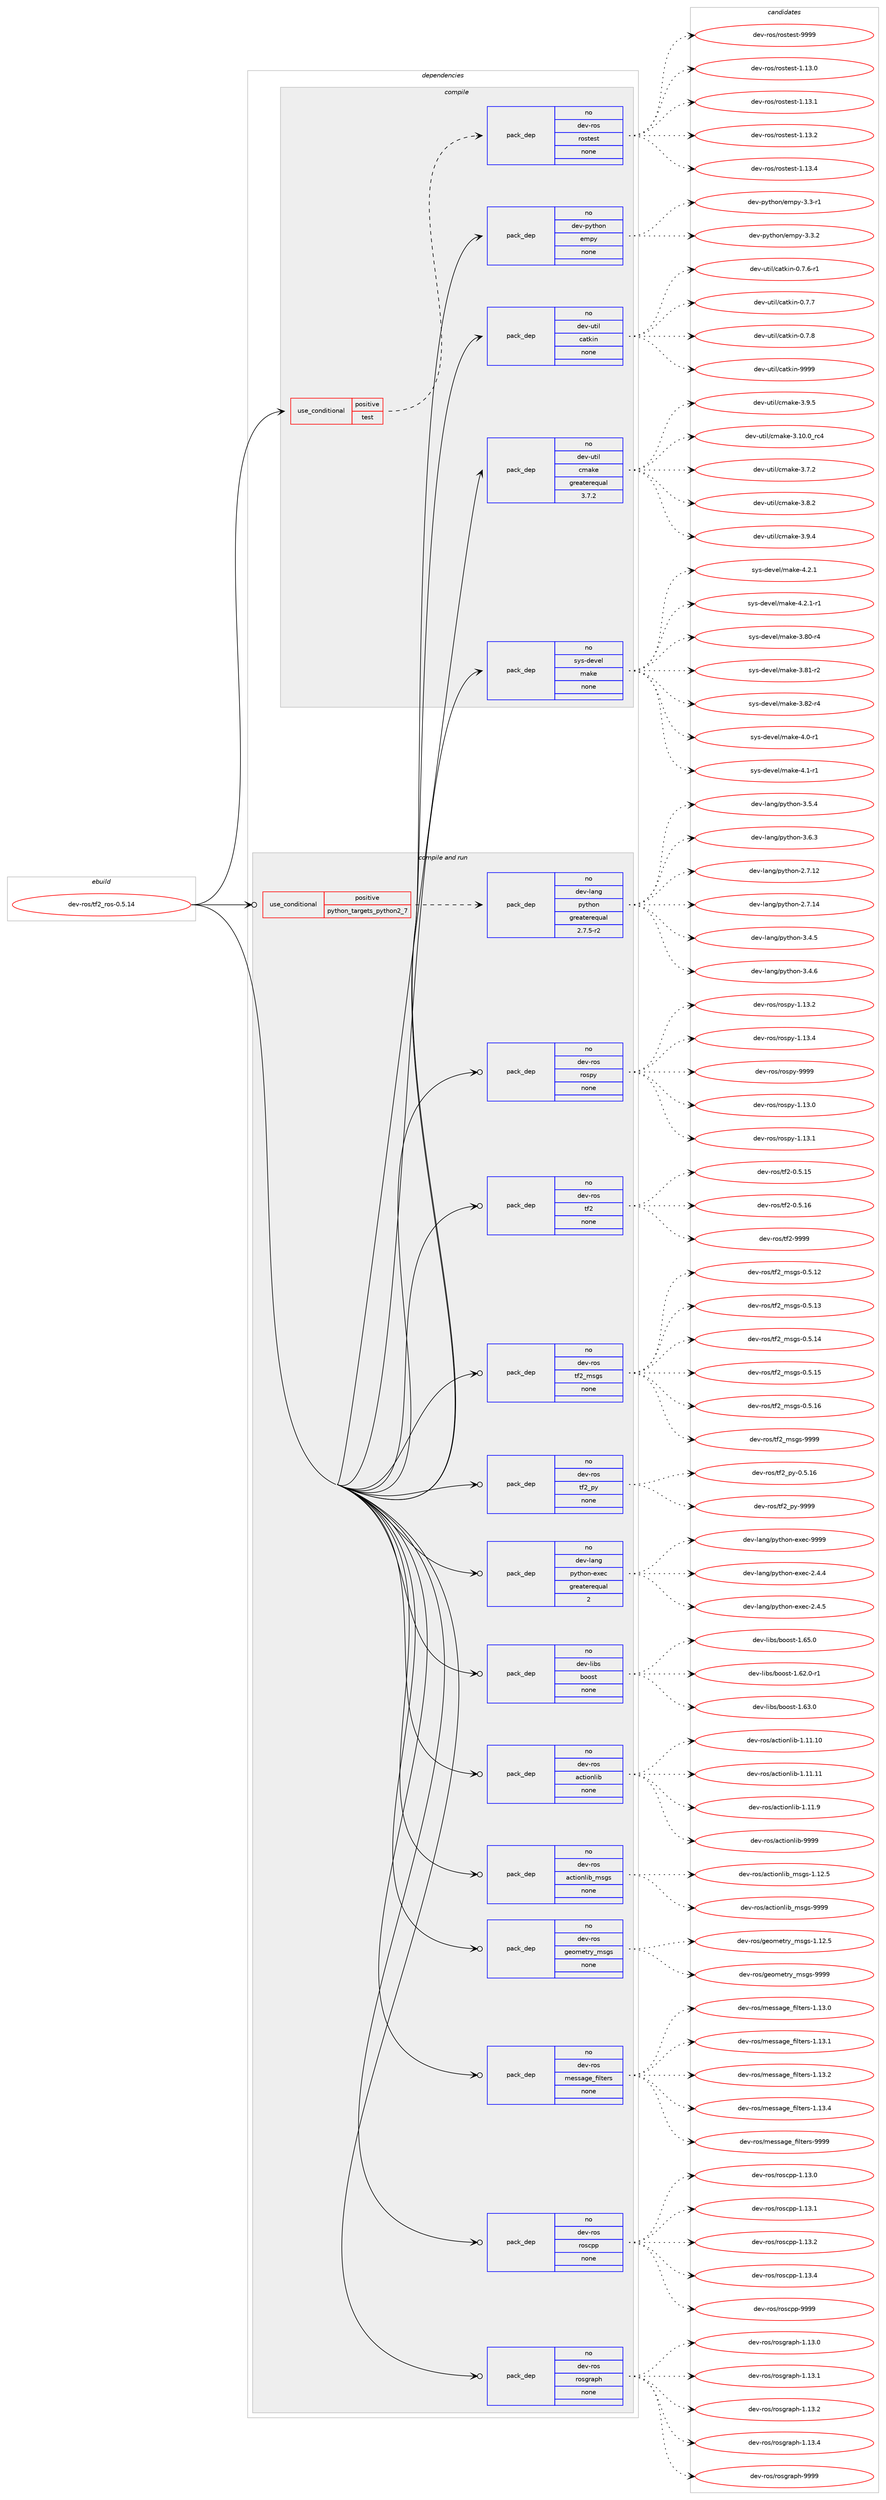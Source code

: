 digraph prolog {

# *************
# Graph options
# *************

newrank=true;
concentrate=true;
compound=true;
graph [rankdir=LR,fontname=Helvetica,fontsize=10,ranksep=1.5];#, ranksep=2.5, nodesep=0.2];
edge  [arrowhead=vee];
node  [fontname=Helvetica,fontsize=10];

# **********
# The ebuild
# **********

subgraph cluster_leftcol {
color=gray;
rank=same;
label=<<i>ebuild</i>>;
id [label="dev-ros/tf2_ros-0.5.14", color=red, width=4, href="../dev-ros/tf2_ros-0.5.14.svg"];
}

# ****************
# The dependencies
# ****************

subgraph cluster_midcol {
color=gray;
label=<<i>dependencies</i>>;
subgraph cluster_compile {
fillcolor="#eeeeee";
style=filled;
label=<<i>compile</i>>;
subgraph cond47895 {
dependency217944 [label=<<TABLE BORDER="0" CELLBORDER="1" CELLSPACING="0" CELLPADDING="4"><TR><TD ROWSPAN="3" CELLPADDING="10">use_conditional</TD></TR><TR><TD>positive</TD></TR><TR><TD>test</TD></TR></TABLE>>, shape=none, color=red];
subgraph pack166059 {
dependency217945 [label=<<TABLE BORDER="0" CELLBORDER="1" CELLSPACING="0" CELLPADDING="4" WIDTH="220"><TR><TD ROWSPAN="6" CELLPADDING="30">pack_dep</TD></TR><TR><TD WIDTH="110">no</TD></TR><TR><TD>dev-ros</TD></TR><TR><TD>rostest</TD></TR><TR><TD>none</TD></TR><TR><TD></TD></TR></TABLE>>, shape=none, color=blue];
}
dependency217944:e -> dependency217945:w [weight=20,style="dashed",arrowhead="vee"];
}
id:e -> dependency217944:w [weight=20,style="solid",arrowhead="vee"];
subgraph pack166060 {
dependency217946 [label=<<TABLE BORDER="0" CELLBORDER="1" CELLSPACING="0" CELLPADDING="4" WIDTH="220"><TR><TD ROWSPAN="6" CELLPADDING="30">pack_dep</TD></TR><TR><TD WIDTH="110">no</TD></TR><TR><TD>dev-python</TD></TR><TR><TD>empy</TD></TR><TR><TD>none</TD></TR><TR><TD></TD></TR></TABLE>>, shape=none, color=blue];
}
id:e -> dependency217946:w [weight=20,style="solid",arrowhead="vee"];
subgraph pack166061 {
dependency217947 [label=<<TABLE BORDER="0" CELLBORDER="1" CELLSPACING="0" CELLPADDING="4" WIDTH="220"><TR><TD ROWSPAN="6" CELLPADDING="30">pack_dep</TD></TR><TR><TD WIDTH="110">no</TD></TR><TR><TD>dev-util</TD></TR><TR><TD>catkin</TD></TR><TR><TD>none</TD></TR><TR><TD></TD></TR></TABLE>>, shape=none, color=blue];
}
id:e -> dependency217947:w [weight=20,style="solid",arrowhead="vee"];
subgraph pack166062 {
dependency217948 [label=<<TABLE BORDER="0" CELLBORDER="1" CELLSPACING="0" CELLPADDING="4" WIDTH="220"><TR><TD ROWSPAN="6" CELLPADDING="30">pack_dep</TD></TR><TR><TD WIDTH="110">no</TD></TR><TR><TD>dev-util</TD></TR><TR><TD>cmake</TD></TR><TR><TD>greaterequal</TD></TR><TR><TD>3.7.2</TD></TR></TABLE>>, shape=none, color=blue];
}
id:e -> dependency217948:w [weight=20,style="solid",arrowhead="vee"];
subgraph pack166063 {
dependency217949 [label=<<TABLE BORDER="0" CELLBORDER="1" CELLSPACING="0" CELLPADDING="4" WIDTH="220"><TR><TD ROWSPAN="6" CELLPADDING="30">pack_dep</TD></TR><TR><TD WIDTH="110">no</TD></TR><TR><TD>sys-devel</TD></TR><TR><TD>make</TD></TR><TR><TD>none</TD></TR><TR><TD></TD></TR></TABLE>>, shape=none, color=blue];
}
id:e -> dependency217949:w [weight=20,style="solid",arrowhead="vee"];
}
subgraph cluster_compileandrun {
fillcolor="#eeeeee";
style=filled;
label=<<i>compile and run</i>>;
subgraph cond47896 {
dependency217950 [label=<<TABLE BORDER="0" CELLBORDER="1" CELLSPACING="0" CELLPADDING="4"><TR><TD ROWSPAN="3" CELLPADDING="10">use_conditional</TD></TR><TR><TD>positive</TD></TR><TR><TD>python_targets_python2_7</TD></TR></TABLE>>, shape=none, color=red];
subgraph pack166064 {
dependency217951 [label=<<TABLE BORDER="0" CELLBORDER="1" CELLSPACING="0" CELLPADDING="4" WIDTH="220"><TR><TD ROWSPAN="6" CELLPADDING="30">pack_dep</TD></TR><TR><TD WIDTH="110">no</TD></TR><TR><TD>dev-lang</TD></TR><TR><TD>python</TD></TR><TR><TD>greaterequal</TD></TR><TR><TD>2.7.5-r2</TD></TR></TABLE>>, shape=none, color=blue];
}
dependency217950:e -> dependency217951:w [weight=20,style="dashed",arrowhead="vee"];
}
id:e -> dependency217950:w [weight=20,style="solid",arrowhead="odotvee"];
subgraph pack166065 {
dependency217952 [label=<<TABLE BORDER="0" CELLBORDER="1" CELLSPACING="0" CELLPADDING="4" WIDTH="220"><TR><TD ROWSPAN="6" CELLPADDING="30">pack_dep</TD></TR><TR><TD WIDTH="110">no</TD></TR><TR><TD>dev-lang</TD></TR><TR><TD>python-exec</TD></TR><TR><TD>greaterequal</TD></TR><TR><TD>2</TD></TR></TABLE>>, shape=none, color=blue];
}
id:e -> dependency217952:w [weight=20,style="solid",arrowhead="odotvee"];
subgraph pack166066 {
dependency217953 [label=<<TABLE BORDER="0" CELLBORDER="1" CELLSPACING="0" CELLPADDING="4" WIDTH="220"><TR><TD ROWSPAN="6" CELLPADDING="30">pack_dep</TD></TR><TR><TD WIDTH="110">no</TD></TR><TR><TD>dev-libs</TD></TR><TR><TD>boost</TD></TR><TR><TD>none</TD></TR><TR><TD></TD></TR></TABLE>>, shape=none, color=blue];
}
id:e -> dependency217953:w [weight=20,style="solid",arrowhead="odotvee"];
subgraph pack166067 {
dependency217954 [label=<<TABLE BORDER="0" CELLBORDER="1" CELLSPACING="0" CELLPADDING="4" WIDTH="220"><TR><TD ROWSPAN="6" CELLPADDING="30">pack_dep</TD></TR><TR><TD WIDTH="110">no</TD></TR><TR><TD>dev-ros</TD></TR><TR><TD>actionlib</TD></TR><TR><TD>none</TD></TR><TR><TD></TD></TR></TABLE>>, shape=none, color=blue];
}
id:e -> dependency217954:w [weight=20,style="solid",arrowhead="odotvee"];
subgraph pack166068 {
dependency217955 [label=<<TABLE BORDER="0" CELLBORDER="1" CELLSPACING="0" CELLPADDING="4" WIDTH="220"><TR><TD ROWSPAN="6" CELLPADDING="30">pack_dep</TD></TR><TR><TD WIDTH="110">no</TD></TR><TR><TD>dev-ros</TD></TR><TR><TD>actionlib_msgs</TD></TR><TR><TD>none</TD></TR><TR><TD></TD></TR></TABLE>>, shape=none, color=blue];
}
id:e -> dependency217955:w [weight=20,style="solid",arrowhead="odotvee"];
subgraph pack166069 {
dependency217956 [label=<<TABLE BORDER="0" CELLBORDER="1" CELLSPACING="0" CELLPADDING="4" WIDTH="220"><TR><TD ROWSPAN="6" CELLPADDING="30">pack_dep</TD></TR><TR><TD WIDTH="110">no</TD></TR><TR><TD>dev-ros</TD></TR><TR><TD>geometry_msgs</TD></TR><TR><TD>none</TD></TR><TR><TD></TD></TR></TABLE>>, shape=none, color=blue];
}
id:e -> dependency217956:w [weight=20,style="solid",arrowhead="odotvee"];
subgraph pack166070 {
dependency217957 [label=<<TABLE BORDER="0" CELLBORDER="1" CELLSPACING="0" CELLPADDING="4" WIDTH="220"><TR><TD ROWSPAN="6" CELLPADDING="30">pack_dep</TD></TR><TR><TD WIDTH="110">no</TD></TR><TR><TD>dev-ros</TD></TR><TR><TD>message_filters</TD></TR><TR><TD>none</TD></TR><TR><TD></TD></TR></TABLE>>, shape=none, color=blue];
}
id:e -> dependency217957:w [weight=20,style="solid",arrowhead="odotvee"];
subgraph pack166071 {
dependency217958 [label=<<TABLE BORDER="0" CELLBORDER="1" CELLSPACING="0" CELLPADDING="4" WIDTH="220"><TR><TD ROWSPAN="6" CELLPADDING="30">pack_dep</TD></TR><TR><TD WIDTH="110">no</TD></TR><TR><TD>dev-ros</TD></TR><TR><TD>roscpp</TD></TR><TR><TD>none</TD></TR><TR><TD></TD></TR></TABLE>>, shape=none, color=blue];
}
id:e -> dependency217958:w [weight=20,style="solid",arrowhead="odotvee"];
subgraph pack166072 {
dependency217959 [label=<<TABLE BORDER="0" CELLBORDER="1" CELLSPACING="0" CELLPADDING="4" WIDTH="220"><TR><TD ROWSPAN="6" CELLPADDING="30">pack_dep</TD></TR><TR><TD WIDTH="110">no</TD></TR><TR><TD>dev-ros</TD></TR><TR><TD>rosgraph</TD></TR><TR><TD>none</TD></TR><TR><TD></TD></TR></TABLE>>, shape=none, color=blue];
}
id:e -> dependency217959:w [weight=20,style="solid",arrowhead="odotvee"];
subgraph pack166073 {
dependency217960 [label=<<TABLE BORDER="0" CELLBORDER="1" CELLSPACING="0" CELLPADDING="4" WIDTH="220"><TR><TD ROWSPAN="6" CELLPADDING="30">pack_dep</TD></TR><TR><TD WIDTH="110">no</TD></TR><TR><TD>dev-ros</TD></TR><TR><TD>rospy</TD></TR><TR><TD>none</TD></TR><TR><TD></TD></TR></TABLE>>, shape=none, color=blue];
}
id:e -> dependency217960:w [weight=20,style="solid",arrowhead="odotvee"];
subgraph pack166074 {
dependency217961 [label=<<TABLE BORDER="0" CELLBORDER="1" CELLSPACING="0" CELLPADDING="4" WIDTH="220"><TR><TD ROWSPAN="6" CELLPADDING="30">pack_dep</TD></TR><TR><TD WIDTH="110">no</TD></TR><TR><TD>dev-ros</TD></TR><TR><TD>tf2</TD></TR><TR><TD>none</TD></TR><TR><TD></TD></TR></TABLE>>, shape=none, color=blue];
}
id:e -> dependency217961:w [weight=20,style="solid",arrowhead="odotvee"];
subgraph pack166075 {
dependency217962 [label=<<TABLE BORDER="0" CELLBORDER="1" CELLSPACING="0" CELLPADDING="4" WIDTH="220"><TR><TD ROWSPAN="6" CELLPADDING="30">pack_dep</TD></TR><TR><TD WIDTH="110">no</TD></TR><TR><TD>dev-ros</TD></TR><TR><TD>tf2_msgs</TD></TR><TR><TD>none</TD></TR><TR><TD></TD></TR></TABLE>>, shape=none, color=blue];
}
id:e -> dependency217962:w [weight=20,style="solid",arrowhead="odotvee"];
subgraph pack166076 {
dependency217963 [label=<<TABLE BORDER="0" CELLBORDER="1" CELLSPACING="0" CELLPADDING="4" WIDTH="220"><TR><TD ROWSPAN="6" CELLPADDING="30">pack_dep</TD></TR><TR><TD WIDTH="110">no</TD></TR><TR><TD>dev-ros</TD></TR><TR><TD>tf2_py</TD></TR><TR><TD>none</TD></TR><TR><TD></TD></TR></TABLE>>, shape=none, color=blue];
}
id:e -> dependency217963:w [weight=20,style="solid",arrowhead="odotvee"];
}
subgraph cluster_run {
fillcolor="#eeeeee";
style=filled;
label=<<i>run</i>>;
}
}

# **************
# The candidates
# **************

subgraph cluster_choices {
rank=same;
color=gray;
label=<<i>candidates</i>>;

subgraph choice166059 {
color=black;
nodesep=1;
choice100101118451141111154711411111511610111511645494649514648 [label="dev-ros/rostest-1.13.0", color=red, width=4,href="../dev-ros/rostest-1.13.0.svg"];
choice100101118451141111154711411111511610111511645494649514649 [label="dev-ros/rostest-1.13.1", color=red, width=4,href="../dev-ros/rostest-1.13.1.svg"];
choice100101118451141111154711411111511610111511645494649514650 [label="dev-ros/rostest-1.13.2", color=red, width=4,href="../dev-ros/rostest-1.13.2.svg"];
choice100101118451141111154711411111511610111511645494649514652 [label="dev-ros/rostest-1.13.4", color=red, width=4,href="../dev-ros/rostest-1.13.4.svg"];
choice10010111845114111115471141111151161011151164557575757 [label="dev-ros/rostest-9999", color=red, width=4,href="../dev-ros/rostest-9999.svg"];
dependency217945:e -> choice100101118451141111154711411111511610111511645494649514648:w [style=dotted,weight="100"];
dependency217945:e -> choice100101118451141111154711411111511610111511645494649514649:w [style=dotted,weight="100"];
dependency217945:e -> choice100101118451141111154711411111511610111511645494649514650:w [style=dotted,weight="100"];
dependency217945:e -> choice100101118451141111154711411111511610111511645494649514652:w [style=dotted,weight="100"];
dependency217945:e -> choice10010111845114111115471141111151161011151164557575757:w [style=dotted,weight="100"];
}
subgraph choice166060 {
color=black;
nodesep=1;
choice1001011184511212111610411111047101109112121455146514511449 [label="dev-python/empy-3.3-r1", color=red, width=4,href="../dev-python/empy-3.3-r1.svg"];
choice1001011184511212111610411111047101109112121455146514650 [label="dev-python/empy-3.3.2", color=red, width=4,href="../dev-python/empy-3.3.2.svg"];
dependency217946:e -> choice1001011184511212111610411111047101109112121455146514511449:w [style=dotted,weight="100"];
dependency217946:e -> choice1001011184511212111610411111047101109112121455146514650:w [style=dotted,weight="100"];
}
subgraph choice166061 {
color=black;
nodesep=1;
choice100101118451171161051084799971161071051104548465546544511449 [label="dev-util/catkin-0.7.6-r1", color=red, width=4,href="../dev-util/catkin-0.7.6-r1.svg"];
choice10010111845117116105108479997116107105110454846554655 [label="dev-util/catkin-0.7.7", color=red, width=4,href="../dev-util/catkin-0.7.7.svg"];
choice10010111845117116105108479997116107105110454846554656 [label="dev-util/catkin-0.7.8", color=red, width=4,href="../dev-util/catkin-0.7.8.svg"];
choice100101118451171161051084799971161071051104557575757 [label="dev-util/catkin-9999", color=red, width=4,href="../dev-util/catkin-9999.svg"];
dependency217947:e -> choice100101118451171161051084799971161071051104548465546544511449:w [style=dotted,weight="100"];
dependency217947:e -> choice10010111845117116105108479997116107105110454846554655:w [style=dotted,weight="100"];
dependency217947:e -> choice10010111845117116105108479997116107105110454846554656:w [style=dotted,weight="100"];
dependency217947:e -> choice100101118451171161051084799971161071051104557575757:w [style=dotted,weight="100"];
}
subgraph choice166062 {
color=black;
nodesep=1;
choice1001011184511711610510847991099710710145514649484648951149952 [label="dev-util/cmake-3.10.0_rc4", color=red, width=4,href="../dev-util/cmake-3.10.0_rc4.svg"];
choice10010111845117116105108479910997107101455146554650 [label="dev-util/cmake-3.7.2", color=red, width=4,href="../dev-util/cmake-3.7.2.svg"];
choice10010111845117116105108479910997107101455146564650 [label="dev-util/cmake-3.8.2", color=red, width=4,href="../dev-util/cmake-3.8.2.svg"];
choice10010111845117116105108479910997107101455146574652 [label="dev-util/cmake-3.9.4", color=red, width=4,href="../dev-util/cmake-3.9.4.svg"];
choice10010111845117116105108479910997107101455146574653 [label="dev-util/cmake-3.9.5", color=red, width=4,href="../dev-util/cmake-3.9.5.svg"];
dependency217948:e -> choice1001011184511711610510847991099710710145514649484648951149952:w [style=dotted,weight="100"];
dependency217948:e -> choice10010111845117116105108479910997107101455146554650:w [style=dotted,weight="100"];
dependency217948:e -> choice10010111845117116105108479910997107101455146564650:w [style=dotted,weight="100"];
dependency217948:e -> choice10010111845117116105108479910997107101455146574652:w [style=dotted,weight="100"];
dependency217948:e -> choice10010111845117116105108479910997107101455146574653:w [style=dotted,weight="100"];
}
subgraph choice166063 {
color=black;
nodesep=1;
choice11512111545100101118101108471099710710145514656484511452 [label="sys-devel/make-3.80-r4", color=red, width=4,href="../sys-devel/make-3.80-r4.svg"];
choice11512111545100101118101108471099710710145514656494511450 [label="sys-devel/make-3.81-r2", color=red, width=4,href="../sys-devel/make-3.81-r2.svg"];
choice11512111545100101118101108471099710710145514656504511452 [label="sys-devel/make-3.82-r4", color=red, width=4,href="../sys-devel/make-3.82-r4.svg"];
choice115121115451001011181011084710997107101455246484511449 [label="sys-devel/make-4.0-r1", color=red, width=4,href="../sys-devel/make-4.0-r1.svg"];
choice115121115451001011181011084710997107101455246494511449 [label="sys-devel/make-4.1-r1", color=red, width=4,href="../sys-devel/make-4.1-r1.svg"];
choice115121115451001011181011084710997107101455246504649 [label="sys-devel/make-4.2.1", color=red, width=4,href="../sys-devel/make-4.2.1.svg"];
choice1151211154510010111810110847109971071014552465046494511449 [label="sys-devel/make-4.2.1-r1", color=red, width=4,href="../sys-devel/make-4.2.1-r1.svg"];
dependency217949:e -> choice11512111545100101118101108471099710710145514656484511452:w [style=dotted,weight="100"];
dependency217949:e -> choice11512111545100101118101108471099710710145514656494511450:w [style=dotted,weight="100"];
dependency217949:e -> choice11512111545100101118101108471099710710145514656504511452:w [style=dotted,weight="100"];
dependency217949:e -> choice115121115451001011181011084710997107101455246484511449:w [style=dotted,weight="100"];
dependency217949:e -> choice115121115451001011181011084710997107101455246494511449:w [style=dotted,weight="100"];
dependency217949:e -> choice115121115451001011181011084710997107101455246504649:w [style=dotted,weight="100"];
dependency217949:e -> choice1151211154510010111810110847109971071014552465046494511449:w [style=dotted,weight="100"];
}
subgraph choice166064 {
color=black;
nodesep=1;
choice10010111845108971101034711212111610411111045504655464950 [label="dev-lang/python-2.7.12", color=red, width=4,href="../dev-lang/python-2.7.12.svg"];
choice10010111845108971101034711212111610411111045504655464952 [label="dev-lang/python-2.7.14", color=red, width=4,href="../dev-lang/python-2.7.14.svg"];
choice100101118451089711010347112121116104111110455146524653 [label="dev-lang/python-3.4.5", color=red, width=4,href="../dev-lang/python-3.4.5.svg"];
choice100101118451089711010347112121116104111110455146524654 [label="dev-lang/python-3.4.6", color=red, width=4,href="../dev-lang/python-3.4.6.svg"];
choice100101118451089711010347112121116104111110455146534652 [label="dev-lang/python-3.5.4", color=red, width=4,href="../dev-lang/python-3.5.4.svg"];
choice100101118451089711010347112121116104111110455146544651 [label="dev-lang/python-3.6.3", color=red, width=4,href="../dev-lang/python-3.6.3.svg"];
dependency217951:e -> choice10010111845108971101034711212111610411111045504655464950:w [style=dotted,weight="100"];
dependency217951:e -> choice10010111845108971101034711212111610411111045504655464952:w [style=dotted,weight="100"];
dependency217951:e -> choice100101118451089711010347112121116104111110455146524653:w [style=dotted,weight="100"];
dependency217951:e -> choice100101118451089711010347112121116104111110455146524654:w [style=dotted,weight="100"];
dependency217951:e -> choice100101118451089711010347112121116104111110455146534652:w [style=dotted,weight="100"];
dependency217951:e -> choice100101118451089711010347112121116104111110455146544651:w [style=dotted,weight="100"];
}
subgraph choice166065 {
color=black;
nodesep=1;
choice1001011184510897110103471121211161041111104510112010199455046524652 [label="dev-lang/python-exec-2.4.4", color=red, width=4,href="../dev-lang/python-exec-2.4.4.svg"];
choice1001011184510897110103471121211161041111104510112010199455046524653 [label="dev-lang/python-exec-2.4.5", color=red, width=4,href="../dev-lang/python-exec-2.4.5.svg"];
choice10010111845108971101034711212111610411111045101120101994557575757 [label="dev-lang/python-exec-9999", color=red, width=4,href="../dev-lang/python-exec-9999.svg"];
dependency217952:e -> choice1001011184510897110103471121211161041111104510112010199455046524652:w [style=dotted,weight="100"];
dependency217952:e -> choice1001011184510897110103471121211161041111104510112010199455046524653:w [style=dotted,weight="100"];
dependency217952:e -> choice10010111845108971101034711212111610411111045101120101994557575757:w [style=dotted,weight="100"];
}
subgraph choice166066 {
color=black;
nodesep=1;
choice10010111845108105981154798111111115116454946545046484511449 [label="dev-libs/boost-1.62.0-r1", color=red, width=4,href="../dev-libs/boost-1.62.0-r1.svg"];
choice1001011184510810598115479811111111511645494654514648 [label="dev-libs/boost-1.63.0", color=red, width=4,href="../dev-libs/boost-1.63.0.svg"];
choice1001011184510810598115479811111111511645494654534648 [label="dev-libs/boost-1.65.0", color=red, width=4,href="../dev-libs/boost-1.65.0.svg"];
dependency217953:e -> choice10010111845108105981154798111111115116454946545046484511449:w [style=dotted,weight="100"];
dependency217953:e -> choice1001011184510810598115479811111111511645494654514648:w [style=dotted,weight="100"];
dependency217953:e -> choice1001011184510810598115479811111111511645494654534648:w [style=dotted,weight="100"];
}
subgraph choice166067 {
color=black;
nodesep=1;
choice10010111845114111115479799116105111110108105984549464949464948 [label="dev-ros/actionlib-1.11.10", color=red, width=4,href="../dev-ros/actionlib-1.11.10.svg"];
choice10010111845114111115479799116105111110108105984549464949464949 [label="dev-ros/actionlib-1.11.11", color=red, width=4,href="../dev-ros/actionlib-1.11.11.svg"];
choice100101118451141111154797991161051111101081059845494649494657 [label="dev-ros/actionlib-1.11.9", color=red, width=4,href="../dev-ros/actionlib-1.11.9.svg"];
choice10010111845114111115479799116105111110108105984557575757 [label="dev-ros/actionlib-9999", color=red, width=4,href="../dev-ros/actionlib-9999.svg"];
dependency217954:e -> choice10010111845114111115479799116105111110108105984549464949464948:w [style=dotted,weight="100"];
dependency217954:e -> choice10010111845114111115479799116105111110108105984549464949464949:w [style=dotted,weight="100"];
dependency217954:e -> choice100101118451141111154797991161051111101081059845494649494657:w [style=dotted,weight="100"];
dependency217954:e -> choice10010111845114111115479799116105111110108105984557575757:w [style=dotted,weight="100"];
}
subgraph choice166068 {
color=black;
nodesep=1;
choice10010111845114111115479799116105111110108105989510911510311545494649504653 [label="dev-ros/actionlib_msgs-1.12.5", color=red, width=4,href="../dev-ros/actionlib_msgs-1.12.5.svg"];
choice1001011184511411111547979911610511111010810598951091151031154557575757 [label="dev-ros/actionlib_msgs-9999", color=red, width=4,href="../dev-ros/actionlib_msgs-9999.svg"];
dependency217955:e -> choice10010111845114111115479799116105111110108105989510911510311545494649504653:w [style=dotted,weight="100"];
dependency217955:e -> choice1001011184511411111547979911610511111010810598951091151031154557575757:w [style=dotted,weight="100"];
}
subgraph choice166069 {
color=black;
nodesep=1;
choice10010111845114111115471031011111091011161141219510911510311545494649504653 [label="dev-ros/geometry_msgs-1.12.5", color=red, width=4,href="../dev-ros/geometry_msgs-1.12.5.svg"];
choice1001011184511411111547103101111109101116114121951091151031154557575757 [label="dev-ros/geometry_msgs-9999", color=red, width=4,href="../dev-ros/geometry_msgs-9999.svg"];
dependency217956:e -> choice10010111845114111115471031011111091011161141219510911510311545494649504653:w [style=dotted,weight="100"];
dependency217956:e -> choice1001011184511411111547103101111109101116114121951091151031154557575757:w [style=dotted,weight="100"];
}
subgraph choice166070 {
color=black;
nodesep=1;
choice1001011184511411111547109101115115971031019510210510811610111411545494649514648 [label="dev-ros/message_filters-1.13.0", color=red, width=4,href="../dev-ros/message_filters-1.13.0.svg"];
choice1001011184511411111547109101115115971031019510210510811610111411545494649514649 [label="dev-ros/message_filters-1.13.1", color=red, width=4,href="../dev-ros/message_filters-1.13.1.svg"];
choice1001011184511411111547109101115115971031019510210510811610111411545494649514650 [label="dev-ros/message_filters-1.13.2", color=red, width=4,href="../dev-ros/message_filters-1.13.2.svg"];
choice1001011184511411111547109101115115971031019510210510811610111411545494649514652 [label="dev-ros/message_filters-1.13.4", color=red, width=4,href="../dev-ros/message_filters-1.13.4.svg"];
choice100101118451141111154710910111511597103101951021051081161011141154557575757 [label="dev-ros/message_filters-9999", color=red, width=4,href="../dev-ros/message_filters-9999.svg"];
dependency217957:e -> choice1001011184511411111547109101115115971031019510210510811610111411545494649514648:w [style=dotted,weight="100"];
dependency217957:e -> choice1001011184511411111547109101115115971031019510210510811610111411545494649514649:w [style=dotted,weight="100"];
dependency217957:e -> choice1001011184511411111547109101115115971031019510210510811610111411545494649514650:w [style=dotted,weight="100"];
dependency217957:e -> choice1001011184511411111547109101115115971031019510210510811610111411545494649514652:w [style=dotted,weight="100"];
dependency217957:e -> choice100101118451141111154710910111511597103101951021051081161011141154557575757:w [style=dotted,weight="100"];
}
subgraph choice166071 {
color=black;
nodesep=1;
choice10010111845114111115471141111159911211245494649514648 [label="dev-ros/roscpp-1.13.0", color=red, width=4,href="../dev-ros/roscpp-1.13.0.svg"];
choice10010111845114111115471141111159911211245494649514649 [label="dev-ros/roscpp-1.13.1", color=red, width=4,href="../dev-ros/roscpp-1.13.1.svg"];
choice10010111845114111115471141111159911211245494649514650 [label="dev-ros/roscpp-1.13.2", color=red, width=4,href="../dev-ros/roscpp-1.13.2.svg"];
choice10010111845114111115471141111159911211245494649514652 [label="dev-ros/roscpp-1.13.4", color=red, width=4,href="../dev-ros/roscpp-1.13.4.svg"];
choice1001011184511411111547114111115991121124557575757 [label="dev-ros/roscpp-9999", color=red, width=4,href="../dev-ros/roscpp-9999.svg"];
dependency217958:e -> choice10010111845114111115471141111159911211245494649514648:w [style=dotted,weight="100"];
dependency217958:e -> choice10010111845114111115471141111159911211245494649514649:w [style=dotted,weight="100"];
dependency217958:e -> choice10010111845114111115471141111159911211245494649514650:w [style=dotted,weight="100"];
dependency217958:e -> choice10010111845114111115471141111159911211245494649514652:w [style=dotted,weight="100"];
dependency217958:e -> choice1001011184511411111547114111115991121124557575757:w [style=dotted,weight="100"];
}
subgraph choice166072 {
color=black;
nodesep=1;
choice10010111845114111115471141111151031149711210445494649514648 [label="dev-ros/rosgraph-1.13.0", color=red, width=4,href="../dev-ros/rosgraph-1.13.0.svg"];
choice10010111845114111115471141111151031149711210445494649514649 [label="dev-ros/rosgraph-1.13.1", color=red, width=4,href="../dev-ros/rosgraph-1.13.1.svg"];
choice10010111845114111115471141111151031149711210445494649514650 [label="dev-ros/rosgraph-1.13.2", color=red, width=4,href="../dev-ros/rosgraph-1.13.2.svg"];
choice10010111845114111115471141111151031149711210445494649514652 [label="dev-ros/rosgraph-1.13.4", color=red, width=4,href="../dev-ros/rosgraph-1.13.4.svg"];
choice1001011184511411111547114111115103114971121044557575757 [label="dev-ros/rosgraph-9999", color=red, width=4,href="../dev-ros/rosgraph-9999.svg"];
dependency217959:e -> choice10010111845114111115471141111151031149711210445494649514648:w [style=dotted,weight="100"];
dependency217959:e -> choice10010111845114111115471141111151031149711210445494649514649:w [style=dotted,weight="100"];
dependency217959:e -> choice10010111845114111115471141111151031149711210445494649514650:w [style=dotted,weight="100"];
dependency217959:e -> choice10010111845114111115471141111151031149711210445494649514652:w [style=dotted,weight="100"];
dependency217959:e -> choice1001011184511411111547114111115103114971121044557575757:w [style=dotted,weight="100"];
}
subgraph choice166073 {
color=black;
nodesep=1;
choice100101118451141111154711411111511212145494649514648 [label="dev-ros/rospy-1.13.0", color=red, width=4,href="../dev-ros/rospy-1.13.0.svg"];
choice100101118451141111154711411111511212145494649514649 [label="dev-ros/rospy-1.13.1", color=red, width=4,href="../dev-ros/rospy-1.13.1.svg"];
choice100101118451141111154711411111511212145494649514650 [label="dev-ros/rospy-1.13.2", color=red, width=4,href="../dev-ros/rospy-1.13.2.svg"];
choice100101118451141111154711411111511212145494649514652 [label="dev-ros/rospy-1.13.4", color=red, width=4,href="../dev-ros/rospy-1.13.4.svg"];
choice10010111845114111115471141111151121214557575757 [label="dev-ros/rospy-9999", color=red, width=4,href="../dev-ros/rospy-9999.svg"];
dependency217960:e -> choice100101118451141111154711411111511212145494649514648:w [style=dotted,weight="100"];
dependency217960:e -> choice100101118451141111154711411111511212145494649514649:w [style=dotted,weight="100"];
dependency217960:e -> choice100101118451141111154711411111511212145494649514650:w [style=dotted,weight="100"];
dependency217960:e -> choice100101118451141111154711411111511212145494649514652:w [style=dotted,weight="100"];
dependency217960:e -> choice10010111845114111115471141111151121214557575757:w [style=dotted,weight="100"];
}
subgraph choice166074 {
color=black;
nodesep=1;
choice10010111845114111115471161025045484653464953 [label="dev-ros/tf2-0.5.15", color=red, width=4,href="../dev-ros/tf2-0.5.15.svg"];
choice10010111845114111115471161025045484653464954 [label="dev-ros/tf2-0.5.16", color=red, width=4,href="../dev-ros/tf2-0.5.16.svg"];
choice1001011184511411111547116102504557575757 [label="dev-ros/tf2-9999", color=red, width=4,href="../dev-ros/tf2-9999.svg"];
dependency217961:e -> choice10010111845114111115471161025045484653464953:w [style=dotted,weight="100"];
dependency217961:e -> choice10010111845114111115471161025045484653464954:w [style=dotted,weight="100"];
dependency217961:e -> choice1001011184511411111547116102504557575757:w [style=dotted,weight="100"];
}
subgraph choice166075 {
color=black;
nodesep=1;
choice1001011184511411111547116102509510911510311545484653464950 [label="dev-ros/tf2_msgs-0.5.12", color=red, width=4,href="../dev-ros/tf2_msgs-0.5.12.svg"];
choice1001011184511411111547116102509510911510311545484653464951 [label="dev-ros/tf2_msgs-0.5.13", color=red, width=4,href="../dev-ros/tf2_msgs-0.5.13.svg"];
choice1001011184511411111547116102509510911510311545484653464952 [label="dev-ros/tf2_msgs-0.5.14", color=red, width=4,href="../dev-ros/tf2_msgs-0.5.14.svg"];
choice1001011184511411111547116102509510911510311545484653464953 [label="dev-ros/tf2_msgs-0.5.15", color=red, width=4,href="../dev-ros/tf2_msgs-0.5.15.svg"];
choice1001011184511411111547116102509510911510311545484653464954 [label="dev-ros/tf2_msgs-0.5.16", color=red, width=4,href="../dev-ros/tf2_msgs-0.5.16.svg"];
choice100101118451141111154711610250951091151031154557575757 [label="dev-ros/tf2_msgs-9999", color=red, width=4,href="../dev-ros/tf2_msgs-9999.svg"];
dependency217962:e -> choice1001011184511411111547116102509510911510311545484653464950:w [style=dotted,weight="100"];
dependency217962:e -> choice1001011184511411111547116102509510911510311545484653464951:w [style=dotted,weight="100"];
dependency217962:e -> choice1001011184511411111547116102509510911510311545484653464952:w [style=dotted,weight="100"];
dependency217962:e -> choice1001011184511411111547116102509510911510311545484653464953:w [style=dotted,weight="100"];
dependency217962:e -> choice1001011184511411111547116102509510911510311545484653464954:w [style=dotted,weight="100"];
dependency217962:e -> choice100101118451141111154711610250951091151031154557575757:w [style=dotted,weight="100"];
}
subgraph choice166076 {
color=black;
nodesep=1;
choice1001011184511411111547116102509511212145484653464954 [label="dev-ros/tf2_py-0.5.16", color=red, width=4,href="../dev-ros/tf2_py-0.5.16.svg"];
choice100101118451141111154711610250951121214557575757 [label="dev-ros/tf2_py-9999", color=red, width=4,href="../dev-ros/tf2_py-9999.svg"];
dependency217963:e -> choice1001011184511411111547116102509511212145484653464954:w [style=dotted,weight="100"];
dependency217963:e -> choice100101118451141111154711610250951121214557575757:w [style=dotted,weight="100"];
}
}

}
